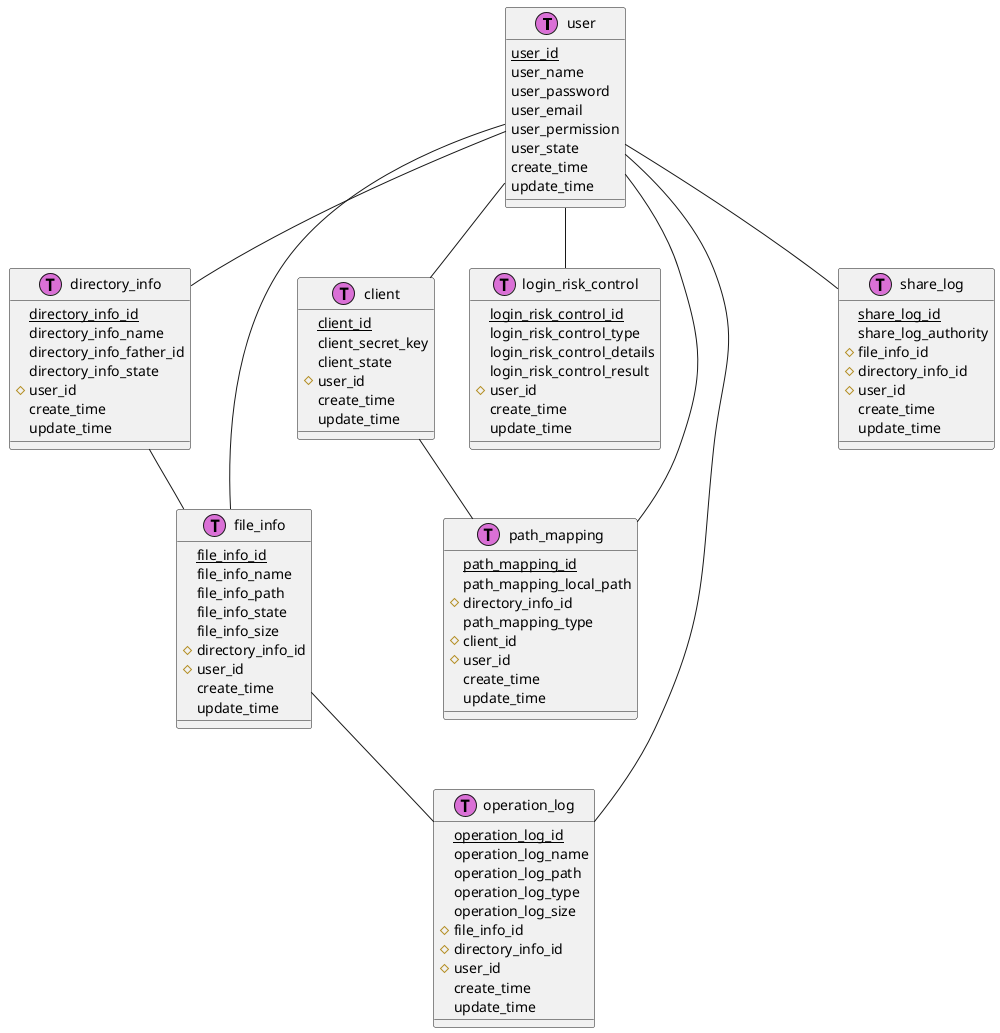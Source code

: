 @startuml
!define table(x) class x << (T,orchid) >>
!define primary_key(x) <u>x</u>
!define foreign_key(x) #x

table(user) {
  primary_key(user_id)
  user_name
  user_password
  user_email
  user_permission
  user_state
  create_time
  update_time
}

table(client) {
  primary_key(client_id)
  client_secret_key
  client_state
  foreign_key(user_id)
  create_time
  update_time
}

table(directory_info) {
  primary_key(directory_info_id)
  directory_info_name
  directory_info_father_id
  directory_info_state
  foreign_key(user_id)
  create_time
  update_time
}

table(file_info) {
  primary_key(file_info_id)
  file_info_name
  file_info_path
  file_info_state
  file_info_size
  foreign_key(directory_info_id)
  foreign_key(user_id)
  create_time
  update_time
}

table(login_risk_control) {
  primary_key(login_risk_control_id)
  login_risk_control_type
  login_risk_control_details
  login_risk_control_result
  foreign_key(user_id)
  create_time
  update_time
}

table(operation_log) {
  primary_key(operation_log_id)
  operation_log_name
  operation_log_path
  operation_log_type
  operation_log_size
  foreign_key(file_info_id)
  foreign_key(directory_info_id)
  foreign_key(user_id)
  create_time
  update_time
}

table(path_mapping) {
  primary_key(path_mapping_id)
  path_mapping_local_path
  foreign_key(directory_info_id)
  path_mapping_type
  foreign_key(client_id)
  foreign_key(user_id)
  create_time
  update_time
}

table(share_log) {
  primary_key(share_log_id)
  share_log_authority
  foreign_key(file_info_id)
  foreign_key(directory_info_id)
  foreign_key(user_id)
  create_time
  update_time
}

user -- client
user -- directory_info
user -- file_info
user -- login_risk_control
user -- operation_log
user -- path_mapping
user -- share_log
directory_info -- file_info
file_info -- operation_log
client -- path_mapping
@enduml
